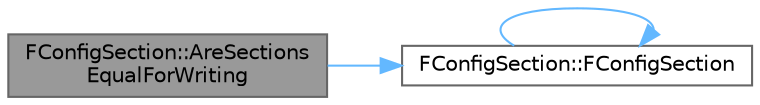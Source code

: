 digraph "FConfigSection::AreSectionsEqualForWriting"
{
 // INTERACTIVE_SVG=YES
 // LATEX_PDF_SIZE
  bgcolor="transparent";
  edge [fontname=Helvetica,fontsize=10,labelfontname=Helvetica,labelfontsize=10];
  node [fontname=Helvetica,fontsize=10,shape=box,height=0.2,width=0.4];
  rankdir="LR";
  Node1 [id="Node000001",label="FConfigSection::AreSections\lEqualForWriting",height=0.2,width=0.4,color="gray40", fillcolor="grey60", style="filled", fontcolor="black",tooltip=" "];
  Node1 -> Node2 [id="edge1_Node000001_Node000002",color="steelblue1",style="solid",tooltip=" "];
  Node2 [id="Node000002",label="FConfigSection::FConfigSection",height=0.2,width=0.4,color="grey40", fillcolor="white", style="filled",URL="$da/d72/classFConfigSection.html#a53e3feb7f842e1d936b19fa6de1e1dcb",tooltip=" "];
  Node2 -> Node2 [id="edge2_Node000002_Node000002",color="steelblue1",style="solid",tooltip=" "];
}
